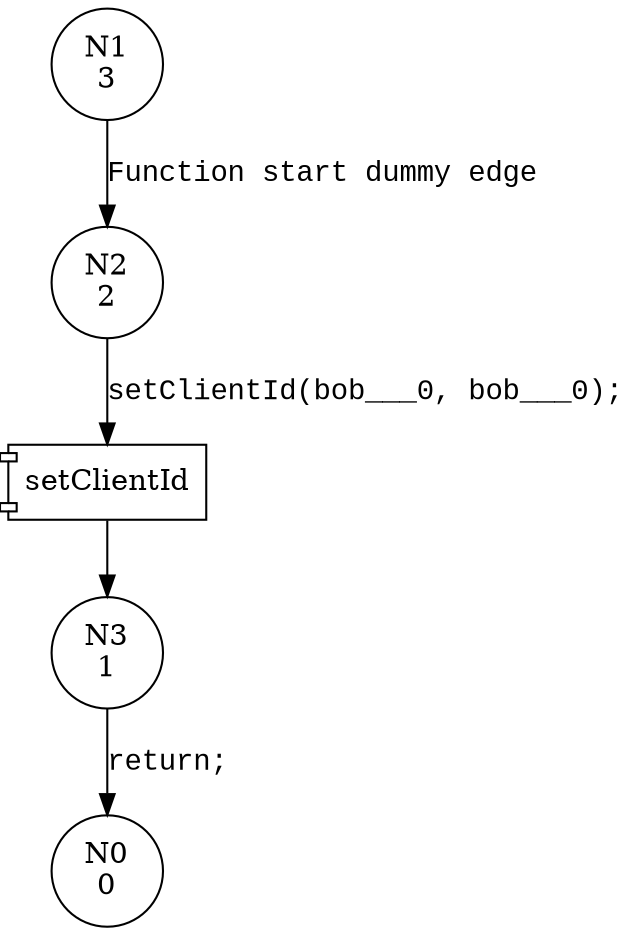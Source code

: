 digraph setup_bob {
1 [shape="circle" label="N1\n3"]
2 [shape="circle" label="N2\n2"]
3 [shape="circle" label="N3\n1"]
0 [shape="circle" label="N0\n0"]
1 -> 2 [label="Function start dummy edge" fontname="Courier New"]
100016 [shape="component" label="setClientId"]
2 -> 100016 [label="setClientId(bob___0, bob___0);" fontname="Courier New"]
100016 -> 3 [label="" fontname="Courier New"]
3 -> 0 [label="return;" fontname="Courier New"]
}